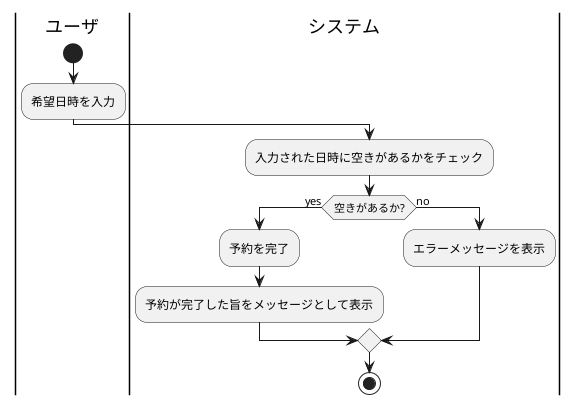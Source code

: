 @startuml
|ユーザ|
start
:希望日時を入力;
|システム|
:入力された日時に空きがあるかをチェック;
if (空きがあるか?) then (yes)
    :予約を完了;
    :予約が完了した旨をメッセージとして表示;
else (no)
    :エラーメッセージを表示;
endif
stop
@enduml